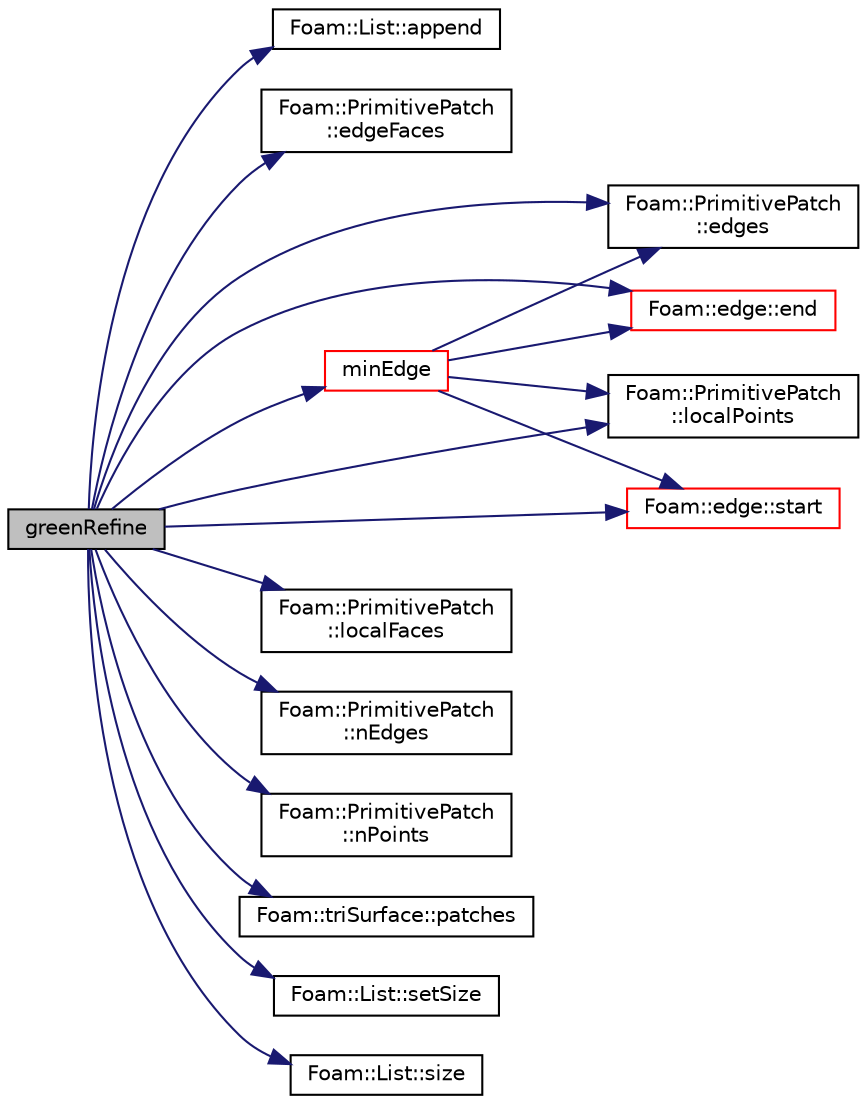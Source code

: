 digraph "greenRefine"
{
  bgcolor="transparent";
  edge [fontname="Helvetica",fontsize="10",labelfontname="Helvetica",labelfontsize="10"];
  node [fontname="Helvetica",fontsize="10",shape=record];
  rankdir="LR";
  Node801 [label="greenRefine",height=0.2,width=0.4,color="black", fillcolor="grey75", style="filled", fontcolor="black"];
  Node801 -> Node802 [color="midnightblue",fontsize="10",style="solid",fontname="Helvetica"];
  Node802 [label="Foam::List::append",height=0.2,width=0.4,color="black",URL="$a26833.html#a399dd2bf0d9a32016717dc90126f016b",tooltip="Append an element at the end of the list. "];
  Node801 -> Node803 [color="midnightblue",fontsize="10",style="solid",fontname="Helvetica"];
  Node803 [label="Foam::PrimitivePatch\l::edgeFaces",height=0.2,width=0.4,color="black",URL="$a28693.html#ad38ecd2902727a890ebd437731c271c8",tooltip="Return edge-face addressing. "];
  Node801 -> Node804 [color="midnightblue",fontsize="10",style="solid",fontname="Helvetica"];
  Node804 [label="Foam::PrimitivePatch\l::edges",height=0.2,width=0.4,color="black",URL="$a28693.html#a21d764179912ddda5c6f95193c289846",tooltip="Return list of edges, address into LOCAL point list. "];
  Node801 -> Node805 [color="midnightblue",fontsize="10",style="solid",fontname="Helvetica"];
  Node805 [label="Foam::edge::end",height=0.2,width=0.4,color="red",URL="$a28361.html#a5ac1c619caccdf5bcf8c3d58a409849f",tooltip="Return end vertex label. "];
  Node801 -> Node807 [color="midnightblue",fontsize="10",style="solid",fontname="Helvetica"];
  Node807 [label="Foam::PrimitivePatch\l::localFaces",height=0.2,width=0.4,color="black",URL="$a28693.html#aa4bd29e9c9de3d53e26aa2bf2e803c60",tooltip="Return patch faces addressing into local point list. "];
  Node801 -> Node808 [color="midnightblue",fontsize="10",style="solid",fontname="Helvetica"];
  Node808 [label="Foam::PrimitivePatch\l::localPoints",height=0.2,width=0.4,color="black",URL="$a28693.html#aca6c65ee2831bb6795149af7635640a2",tooltip="Return pointField of points in patch. "];
  Node801 -> Node809 [color="midnightblue",fontsize="10",style="solid",fontname="Helvetica"];
  Node809 [label="minEdge",height=0.2,width=0.4,color="red",URL="$a26673.html#ac365a22b30a404441ffa961fefac8348",tooltip="Returns element in edgeIndices with minimum length. "];
  Node809 -> Node804 [color="midnightblue",fontsize="10",style="solid",fontname="Helvetica"];
  Node809 -> Node808 [color="midnightblue",fontsize="10",style="solid",fontname="Helvetica"];
  Node809 -> Node805 [color="midnightblue",fontsize="10",style="solid",fontname="Helvetica"];
  Node809 -> Node811 [color="midnightblue",fontsize="10",style="solid",fontname="Helvetica"];
  Node811 [label="Foam::edge::start",height=0.2,width=0.4,color="red",URL="$a28361.html#afe56bdd2031bbf8321e35e2330c0b990",tooltip="Return start vertex label. "];
  Node801 -> Node952 [color="midnightblue",fontsize="10",style="solid",fontname="Helvetica"];
  Node952 [label="Foam::PrimitivePatch\l::nEdges",height=0.2,width=0.4,color="black",URL="$a28693.html#a086513bcff1a3f1684e1a3879dd90deb",tooltip="Return number of edges in patch. "];
  Node801 -> Node814 [color="midnightblue",fontsize="10",style="solid",fontname="Helvetica"];
  Node814 [label="Foam::PrimitivePatch\l::nPoints",height=0.2,width=0.4,color="black",URL="$a28693.html#a1c886a784a597459dbf2d9470798e9dd",tooltip="Return number of points supporting patch faces. "];
  Node801 -> Node818 [color="midnightblue",fontsize="10",style="solid",fontname="Helvetica"];
  Node818 [label="Foam::triSurface::patches",height=0.2,width=0.4,color="black",URL="$a31961.html#a81f967856b4a58b0c942fe0a0dcdf627"];
  Node801 -> Node922 [color="midnightblue",fontsize="10",style="solid",fontname="Helvetica"];
  Node922 [label="Foam::List::setSize",height=0.2,width=0.4,color="black",URL="$a26833.html#aedb985ffeaf1bdbfeccc2a8730405703",tooltip="Reset size of List. "];
  Node801 -> Node816 [color="midnightblue",fontsize="10",style="solid",fontname="Helvetica"];
  Node816 [label="Foam::List::size",height=0.2,width=0.4,color="black",URL="$a26833.html#a8a5f6fa29bd4b500caf186f60245b384",tooltip="Override size to be inconsistent with allocated storage. "];
  Node801 -> Node811 [color="midnightblue",fontsize="10",style="solid",fontname="Helvetica"];
}
